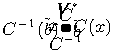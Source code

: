 //unitsize(1cm);
defaultpen(fontsize(9pt));

transform vt = yscale(sqrt(2)) * shift(-0.5, -0.5);
transform xt = shift(2, 0);

path vecspace1 = vt * unitsquare;
path vecspace2 = xt * vecspace1;

filldraw(vecspace1, lightgray);
filldraw(vecspace2, lightgray);

path lineofcentres = (0,0)--xt*(0,0);
path curveofcentres = (0,0)..shift(0, 0.5)*midpoint(lineofcentres)..xt*(0,0);

// draw(upcurve, blue);

real[] c1s = intersect(curveofcentres, vecspace1);
real[] c2s = intersect(curveofcentres, vecspace2); 

path mapcurve = subpath(curveofcentres, c1s[0], c2s[0]);

draw(mapcurve, margin = DotMargins, Arrow(size=4pt));
draw(reflect((0,0),E) * mapcurve, margin = DotMargins, BeginArrow(size = 4pt));

label("$V$", vt * (0.5, 1), 2 * N);
label("$V^*$", xt * vt * (0.5, 1), 2 * N); 

label("$C$", midpoint(mapcurve), N);
label("$C^{-1}$", reflect((0,0),E) * midpoint(mapcurve), S);

dot("$x$", vt * (0.7, 0.7), W);
dot("$C(x)$", xt * vt * (0.3, 0.7), E);

dot("$\tilde{b}$", xt * vt * (0.3, 0.2), E);
dot("$C^{-1}(\tilde{b})$", vt * (0.7, 0.2), W);
